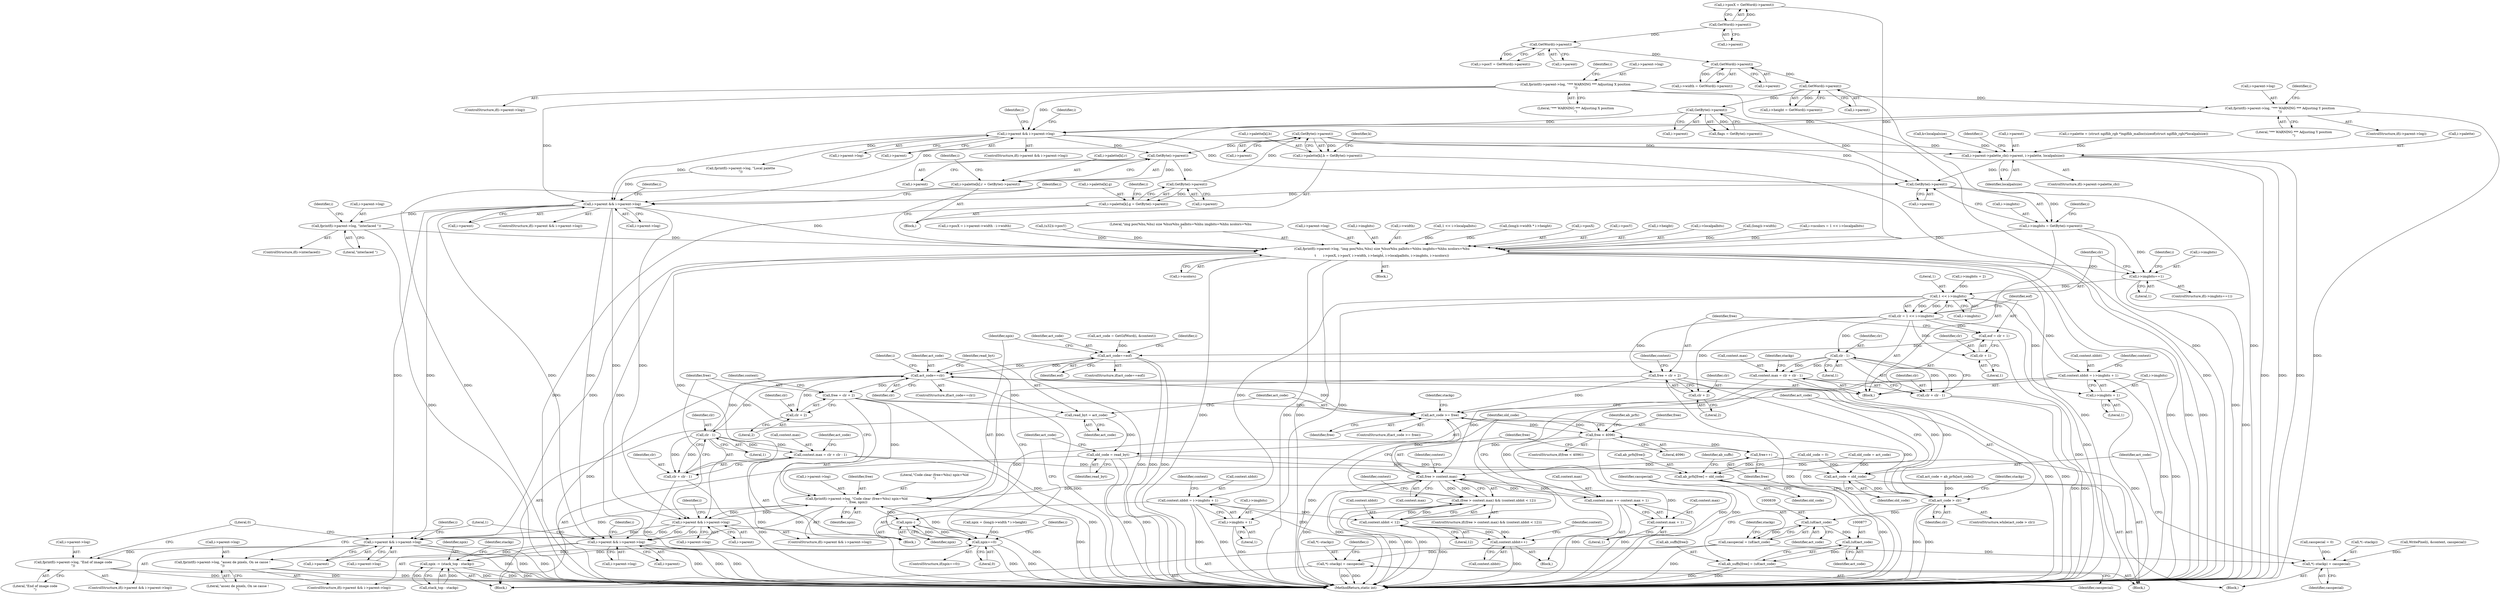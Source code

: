 digraph "0_ngiflib_cf429e0a2fe26b5f01ce0c8e9b79432e94509b6e@pointer" {
"1000503" [label="(Call,GetByte(i->parent))"];
"1000491" [label="(Call,GetByte(i->parent))"];
"1000479" [label="(Call,GetByte(i->parent))"];
"1000434" [label="(Call,i->parent && i->parent->log)"];
"1000378" [label="(Call,GetByte(i->parent))"];
"1000188" [label="(Call,GetWord(i->parent))"];
"1000180" [label="(Call,GetWord(i->parent))"];
"1000172" [label="(Call,GetWord(i->parent))"];
"1000164" [label="(Call,GetWord(i->parent))"];
"1000250" [label="(Call,fprintf(i->parent->log, \"*** WARNING *** Adjusting X position\n\"))"];
"1000291" [label="(Call,fprintf(i->parent->log, \"*** WARNING *** Adjusting Y position\n\"))"];
"1000503" [label="(Call,GetByte(i->parent))"];
"1000471" [label="(Call,i->palette[k].r = GetByte(i->parent))"];
"1000483" [label="(Call,i->palette[k].g = GetByte(i->parent))"];
"1000495" [label="(Call,i->palette[k].b = GetByte(i->parent))"];
"1000513" [label="(Call,i->parent->palette_cb(i->parent, i->palette, localpalsize))"];
"1000554" [label="(Call,GetByte(i->parent))"];
"1000550" [label="(Call,i->imgbits = GetByte(i->parent))"];
"1000580" [label="(Call,fprintf(i->parent->log, \"img pos(%hu,%hu) size %hux%hu palbits=%hhu imgbits=%hhu ncolors=%hu\n\",\n\t       i->posX, i->posY, i->width, i->height, i->localpalbits, i->imgbits, i->ncolors))"];
"1000609" [label="(Call,i->imgbits==1)"];
"1000622" [label="(Call,1 << i->imgbits)"];
"1000620" [label="(Call,clr = 1 << i->imgbits)"];
"1000627" [label="(Call,eof = clr + 1)"];
"1000686" [label="(Call,act_code==eof)"];
"1000734" [label="(Call,act_code==clr)"];
"1000757" [label="(Call,free = clr + 2)"];
"1000748" [label="(Call,fprintf(i->parent->log, \"Code clear (free=%hu) npix=%ld\n\", free, npix))"];
"1000691" [label="(Call,i->parent && i->parent->log)"];
"1000700" [label="(Call,fprintf(i->parent->log, \"End of image code\n\"))"];
"1000715" [label="(Call,i->parent && i->parent->log)"];
"1000724" [label="(Call,fprintf(i->parent->log, \"assez de pixels, On se casse !\n\"))"];
"1000739" [label="(Call,i->parent && i->parent->log)"];
"1000799" [label="(Call,npix--)"];
"1000710" [label="(Call,npix==0)"];
"1000854" [label="(Call,npix -= (stack_top - stackp))"];
"1000807" [label="(Call,act_code >= free)"];
"1000820" [label="(Call,act_code > clr)"];
"1000838" [label="(Call,(u8)act_code)"];
"1000836" [label="(Call,casspecial = (u8)act_code)"];
"1000811" [label="(Call,*(--stackp) = casspecial)"];
"1000841" [label="(Call,*(--stackp) = casspecial)"];
"1000876" [label="(Call,(u8)act_code)"];
"1000872" [label="(Call,ab_suffx[free] = (u8)act_code)"];
"1000863" [label="(Call,free < 4096)"];
"1000879" [label="(Call,free++)"];
"1000883" [label="(Call,free > context.max)"];
"1000882" [label="(Call,(free > context.max) && (context.nbbit < 12))"];
"1000898" [label="(Call,context.max += context.max + 1)"];
"1000902" [label="(Call,context.max + 1)"];
"1000759" [label="(Call,clr + 2)"];
"1000777" [label="(Call,clr - 1)"];
"1000771" [label="(Call,context.max = clr + clr - 1)"];
"1000775" [label="(Call,clr + clr - 1)"];
"1000803" [label="(Call,read_byt = act_code)"];
"1000907" [label="(Call,old_code = read_byt)"];
"1000816" [label="(Call,act_code = old_code)"];
"1000867" [label="(Call,ab_prfx[free] = old_code)"];
"1000629" [label="(Call,clr + 1)"];
"1000632" [label="(Call,free = clr + 2)"];
"1000634" [label="(Call,clr + 2)"];
"1000652" [label="(Call,clr - 1)"];
"1000646" [label="(Call,context.max = clr + clr - 1)"];
"1000650" [label="(Call,clr + clr - 1)"];
"1000637" [label="(Call,context.nbbit = i->imgbits + 1)"];
"1000888" [label="(Call,context.nbbit < 12)"];
"1000894" [label="(Call,context.nbbit++)"];
"1000641" [label="(Call,i->imgbits + 1)"];
"1000762" [label="(Call,context.nbbit = i->imgbits + 1)"];
"1000766" [label="(Call,i->imgbits + 1)"];
"1000559" [label="(Call,i->parent && i->parent->log)"];
"1000573" [label="(Call,fprintf(i->parent->log, \"interlaced \"))"];
"1000641" [label="(Call,i->imgbits + 1)"];
"1000465" [label="(Call,k<localpalsize)"];
"1000484" [label="(Call,i->palette[k].g)"];
"1000244" [label="(ControlStructure,if(i->parent->log))"];
"1000624" [label="(Call,i->imgbits)"];
"1000883" [label="(Call,free > context.max)"];
"1000811" [label="(Call,*(--stackp) = casspecial)"];
"1000180" [label="(Call,GetWord(i->parent))"];
"1000706" [label="(Literal,\"End of image code\n\")"];
"1000810" [label="(Block,)"];
"1000778" [label="(Identifier,clr)"];
"1000142" [label="(Call,old_code = 0)"];
"1000710" [label="(Call,npix==0)"];
"1000900" [label="(Identifier,context)"];
"1000767" [label="(Call,i->imgbits)"];
"1000452" [label="(Identifier,i)"];
"1000637" [label="(Call,context.nbbit = i->imgbits + 1)"];
"1000687" [label="(Identifier,act_code)"];
"1000889" [label="(Call,context.nbbit)"];
"1000613" [label="(Literal,1)"];
"1000791" [label="(Call,old_code = act_code)"];
"1000692" [label="(Call,i->parent)"];
"1000708" [label="(Literal,0)"];
"1000251" [label="(Call,i->parent->log)"];
"1000902" [label="(Call,context.max + 1)"];
"1000909" [label="(Identifier,read_byt)"];
"1000472" [label="(Call,i->palette[k].r)"];
"1000300" [label="(Identifier,i)"];
"1000845" [label="(Identifier,casspecial)"];
"1000818" [label="(Identifier,old_code)"];
"1000865" [label="(Literal,4096)"];
"1000756" [label="(Identifier,npix)"];
"1000800" [label="(Identifier,npix)"];
"1000812" [label="(Call,*(--stackp))"];
"1000879" [label="(Call,free++)"];
"1000903" [label="(Call,context.max)"];
"1000754" [label="(Literal,\"Code clear (free=%hu) npix=%ld\n\")"];
"1000759" [label="(Call,clr + 2)"];
"1000541" [label="(Call,i->ncolors = 1 << i->localpalbits)"];
"1000257" [label="(Call,i->posX = i->parent->width - i->width)"];
"1000571" [label="(Identifier,i)"];
"1000471" [label="(Call,i->palette[k].r = GetByte(i->parent))"];
"1000906" [label="(Literal,1)"];
"1000880" [label="(Identifier,free)"];
"1000513" [label="(Call,i->parent->palette_cb(i->parent, i->palette, localpalsize))"];
"1000378" [label="(Call,GetByte(i->parent))"];
"1000638" [label="(Call,context.nbbit)"];
"1000297" [label="(Literal,\"*** WARNING *** Adjusting Y position\n\")"];
"1000646" [label="(Call,context.max = clr + clr - 1)"];
"1000340" [label="(Call,(u32)i->posY)"];
"1000831" [label="(Call,act_code = ab_prfx[act_code])"];
"1000189" [label="(Call,i->parent)"];
"1000794" [label="(Call,WritePixel(i, &context, casspecial))"];
"1000620" [label="(Call,clr = 1 << i->imgbits)"];
"1000751" [label="(Identifier,i)"];
"1000605" [label="(Call,i->ncolors)"];
"1000809" [label="(Identifier,free)"];
"1000560" [label="(Call,i->parent)"];
"1000586" [label="(Literal,\"img pos(%hu,%hu) size %hux%hu palbits=%hhu imgbits=%hhu ncolors=%hu\n\")"];
"1000610" [label="(Call,i->imgbits)"];
"1000748" [label="(Call,fprintf(i->parent->log, \"Code clear (free=%hu) npix=%ld\n\", free, npix))"];
"1000690" [label="(ControlStructure,if(i->parent && i->parent->log))"];
"1000719" [label="(Call,i->parent->log)"];
"1000821" [label="(Identifier,act_code)"];
"1000551" [label="(Call,i->imgbits)"];
"1000867" [label="(Call,ab_prfx[free] = old_code)"];
"1000543" [label="(Identifier,i)"];
"1000615" [label="(Call,i->imgbits = 2)"];
"1000700" [label="(Call,fprintf(i->parent->log, \"End of image code\n\"))"];
"1000181" [label="(Call,i->parent)"];
"1000808" [label="(Identifier,act_code)"];
"1000804" [label="(Identifier,read_byt)"];
"1000872" [label="(Call,ab_suffx[free] = (u8)act_code)"];
"1000579" [label="(Literal,\"interlaced \")"];
"1000762" [label="(Call,context.nbbit = i->imgbits + 1)"];
"1000581" [label="(Call,i->parent->log)"];
"1000514" [label="(Call,i->parent)"];
"1000868" [label="(Call,ab_prfx[free])"];
"1000893" [label="(Block,)"];
"1000760" [label="(Identifier,clr)"];
"1000602" [label="(Call,i->imgbits)"];
"1000259" [label="(Identifier,i)"];
"1000805" [label="(Identifier,act_code)"];
"1000555" [label="(Call,i->parent)"];
"1000770" [label="(Literal,1)"];
"1000863" [label="(Call,free < 4096)"];
"1000844" [label="(Identifier,stackp)"];
"1000779" [label="(Literal,1)"];
"1000688" [label="(Identifier,eof)"];
"1000820" [label="(Call,act_code > clr)"];
"1000712" [label="(Literal,0)"];
"1000129" [label="(Block,)"];
"1000176" [label="(Call,i->width = GetWord(i->parent))"];
"1000772" [label="(Call,context.max)"];
"1000491" [label="(Call,GetByte(i->parent))"];
"1000520" [label="(Identifier,localpalsize)"];
"1000627" [label="(Call,eof = clr + 1)"];
"1000650" [label="(Call,clr + clr - 1)"];
"1000558" [label="(ControlStructure,if(i->parent && i->parent->log))"];
"1000838" [label="(Call,(u8)act_code)"];
"1000469" [label="(Identifier,k)"];
"1000685" [label="(ControlStructure,if(act_code==eof))"];
"1000652" [label="(Call,clr - 1)"];
"1000899" [label="(Call,context.max)"];
"1000764" [label="(Identifier,context)"];
"1000608" [label="(ControlStructure,if(i->imgbits==1))"];
"1000711" [label="(Identifier,npix)"];
"1000376" [label="(Call,flags = GetByte(i->parent))"];
"1000717" [label="(Identifier,i)"];
"1000470" [label="(Block,)"];
"1000450" [label="(Call,i->palette = (struct ngiflib_rgb *)ngiflib_malloc(sizeof(struct ngiflib_rgb)*localpalsize))"];
"1000639" [label="(Identifier,context)"];
"1000827" [label="(Identifier,stackp)"];
"1000633" [label="(Identifier,free)"];
"1000730" [label="(Literal,\"assez de pixels, On se casse !\n\")"];
"1000739" [label="(Call,i->parent && i->parent->log)"];
"1000724" [label="(Call,fprintf(i->parent->log, \"assez de pixels, On se casse !\n\"))"];
"1000725" [label="(Call,i->parent->log)"];
"1000285" [label="(ControlStructure,if(i->parent->log))"];
"1000593" [label="(Call,i->width)"];
"1000757" [label="(Call,free = clr + 2)"];
"1000256" [label="(Literal,\"*** WARNING *** Adjusting X position\n\")"];
"1000188" [label="(Call,GetWord(i->parent))"];
"1000695" [label="(Call,i->parent->log)"];
"1000727" [label="(Identifier,i)"];
"1000250" [label="(Call,fprintf(i->parent->log, \"*** WARNING *** Adjusting X position\n\"))"];
"1000507" [label="(ControlStructure,if(i->parent->palette_cb))"];
"1000499" [label="(Identifier,i)"];
"1000735" [label="(Identifier,act_code)"];
"1000740" [label="(Call,i->parent)"];
"1000802" [label="(Block,)"];
"1000771" [label="(Call,context.max = clr + clr - 1)"];
"1000631" [label="(Literal,1)"];
"1000550" [label="(Call,i->imgbits = GetByte(i->parent))"];
"1000503" [label="(Call,GetByte(i->parent))"];
"1000775" [label="(Call,clr + clr - 1)"];
"1000885" [label="(Call,context.max)"];
"1000635" [label="(Identifier,clr)"];
"1000569" [label="(ControlStructure,if(i->interlaced))"];
"1000896" [label="(Identifier,context)"];
"1000483" [label="(Call,i->palette[k].g = GetByte(i->parent))"];
"1000365" [label="(Call,npix = (long)i->width * i->height)"];
"1000438" [label="(Call,i->parent->log)"];
"1000654" [label="(Literal,1)"];
"1000882" [label="(Call,(free > context.max) && (context.nbbit < 12))"];
"1000656" [label="(Identifier,stackp)"];
"1000781" [label="(Identifier,act_code)"];
"1000856" [label="(Call,stack_top - stackp)"];
"1000563" [label="(Call,i->parent->log)"];
"1000554" [label="(Call,GetByte(i->parent))"];
"1000583" [label="(Identifier,i)"];
"1000443" [label="(Call,fprintf(i->parent->log, \"Local palette\n\"))"];
"1000703" [label="(Identifier,i)"];
"1000504" [label="(Call,i->parent)"];
"1000545" [label="(Call,1 << i->localpalbits)"];
"1000634" [label="(Call,clr + 2)"];
"1000737" [label="(Block,)"];
"1000173" [label="(Call,i->parent)"];
"1000621" [label="(Identifier,clr)"];
"1000860" [label="(Identifier,stackp)"];
"1000559" [label="(Call,i->parent && i->parent->log)"];
"1000873" [label="(Call,ab_suffx[free])"];
"1000888" [label="(Call,context.nbbit < 12)"];
"1000630" [label="(Identifier,clr)"];
"1000151" [label="(Call,casspecial = 0)"];
"1000691" [label="(Call,i->parent && i->parent->log)"];
"1000164" [label="(Call,GetWord(i->parent))"];
"1000741" [label="(Identifier,i)"];
"1000837" [label="(Identifier,casspecial)"];
"1000898" [label="(Call,context.max += context.max + 1)"];
"1000496" [label="(Call,i->palette[k].b)"];
"1000645" [label="(Literal,1)"];
"1000165" [label="(Call,i->parent)"];
"1000715" [label="(Call,i->parent && i->parent->log)"];
"1000495" [label="(Call,i->palette[k].b = GetByte(i->parent))"];
"1000819" [label="(ControlStructure,while(act_code > clr))"];
"1000580" [label="(Call,fprintf(i->parent->log, \"img pos(%hu,%hu) size %hux%hu palbits=%hhu imgbits=%hhu ncolors=%hu\n\",\n\t       i->posX, i->posY, i->width, i->height, i->localpalbits, i->imgbits, i->ncolors))"];
"1000648" [label="(Identifier,context)"];
"1000907" [label="(Call,old_code = read_byt)"];
"1000492" [label="(Call,i->parent)"];
"1000367" [label="(Call,(long)i->width * i->height)"];
"1000479" [label="(Call,GetByte(i->parent))"];
"1000758" [label="(Identifier,free)"];
"1000642" [label="(Call,i->imgbits)"];
"1000433" [label="(ControlStructure,if(i->parent && i->parent->log))"];
"1000878" [label="(Identifier,act_code)"];
"1000766" [label="(Call,i->imgbits + 1)"];
"1000617" [label="(Identifier,i)"];
"1000653" [label="(Identifier,clr)"];
"1000892" [label="(Literal,12)"];
"1000487" [label="(Identifier,i)"];
"1000587" [label="(Call,i->posX)"];
"1000611" [label="(Identifier,i)"];
"1000623" [label="(Literal,1)"];
"1000679" [label="(Call,act_code = GetGifWord(i, &context))"];
"1000701" [label="(Call,i->parent->log)"];
"1000876" [label="(Call,(u8)act_code)"];
"1000693" [label="(Identifier,i)"];
"1000815" [label="(Identifier,casspecial)"];
"1000866" [label="(Block,)"];
"1000291" [label="(Call,fprintf(i->parent->log, \"*** WARNING *** Adjusting Y position\n\"))"];
"1000816" [label="(Call,act_code = old_code)"];
"1000590" [label="(Call,i->posY)"];
"1000776" [label="(Identifier,clr)"];
"1000446" [label="(Identifier,i)"];
"1000841" [label="(Call,*(--stackp) = casspecial)"];
"1000480" [label="(Call,i->parent)"];
"1000680" [label="(Identifier,act_code)"];
"1000894" [label="(Call,context.nbbit++)"];
"1000609" [label="(Call,i->imgbits==1)"];
"1000912" [label="(MethodReturn,static int)"];
"1000738" [label="(ControlStructure,if(i->parent && i->parent->log))"];
"1000869" [label="(Identifier,ab_prfx)"];
"1000855" [label="(Identifier,npix)"];
"1000871" [label="(Identifier,old_code)"];
"1000895" [label="(Call,context.nbbit)"];
"1000168" [label="(Call,i->posY = GetWord(i->parent))"];
"1000736" [label="(Identifier,clr)"];
"1000777" [label="(Call,clr - 1)"];
"1000622" [label="(Call,1 << i->imgbits)"];
"1000847" [label="(Identifier,i)"];
"1000840" [label="(Identifier,act_code)"];
"1000817" [label="(Identifier,act_code)"];
"1000172" [label="(Call,GetWord(i->parent))"];
"1000881" [label="(ControlStructure,if((free > context.max) && (context.nbbit < 12)))"];
"1000749" [label="(Call,i->parent->log)"];
"1000874" [label="(Identifier,ab_suffx)"];
"1000636" [label="(Literal,2)"];
"1000596" [label="(Call,i->height)"];
"1000807" [label="(Call,act_code >= free)"];
"1000160" [label="(Call,i->posX = GetWord(i->parent))"];
"1000628" [label="(Identifier,eof)"];
"1000517" [label="(Call,i->palette)"];
"1000803" [label="(Call,read_byt = act_code)"];
"1000733" [label="(ControlStructure,if(act_code==clr))"];
"1000647" [label="(Call,context.max)"];
"1000632" [label="(Call,free = clr + 2)"];
"1000755" [label="(Identifier,free)"];
"1000864" [label="(Identifier,free)"];
"1000651" [label="(Identifier,clr)"];
"1000573" [label="(Call,fprintf(i->parent->log, \"interlaced \"))"];
"1000629" [label="(Call,clr + 1)"];
"1000184" [label="(Call,i->height = GetWord(i->parent))"];
"1000734" [label="(Call,act_code==clr)"];
"1000806" [label="(ControlStructure,if(act_code >= free))"];
"1000574" [label="(Call,i->parent->log)"];
"1000716" [label="(Call,i->parent)"];
"1000292" [label="(Call,i->parent->log)"];
"1000814" [label="(Identifier,stackp)"];
"1000763" [label="(Call,context.nbbit)"];
"1000743" [label="(Call,i->parent->log)"];
"1000862" [label="(ControlStructure,if(free < 4096))"];
"1000561" [label="(Identifier,i)"];
"1000732" [label="(Literal,1)"];
"1000908" [label="(Identifier,old_code)"];
"1000842" [label="(Call,*(--stackp))"];
"1000773" [label="(Identifier,context)"];
"1000799" [label="(Call,npix--)"];
"1000890" [label="(Identifier,context)"];
"1000599" [label="(Call,i->localpalbits)"];
"1000686" [label="(Call,act_code==eof)"];
"1000434" [label="(Call,i->parent && i->parent->log)"];
"1000761" [label="(Literal,2)"];
"1000714" [label="(ControlStructure,if(i->parent && i->parent->log))"];
"1000435" [label="(Call,i->parent)"];
"1000709" [label="(ControlStructure,if(npix==0))"];
"1000822" [label="(Identifier,clr)"];
"1000568" [label="(Block,)"];
"1000836" [label="(Call,casspecial = (u8)act_code)"];
"1000379" [label="(Call,i->parent)"];
"1000368" [label="(Call,(long)i->width)"];
"1000884" [label="(Identifier,free)"];
"1000854" [label="(Call,npix -= (stack_top - stackp))"];
"1000503" -> "1000495"  [label="AST: "];
"1000503" -> "1000504"  [label="CFG: "];
"1000504" -> "1000503"  [label="AST: "];
"1000495" -> "1000503"  [label="CFG: "];
"1000503" -> "1000479"  [label="DDG: "];
"1000503" -> "1000495"  [label="DDG: "];
"1000491" -> "1000503"  [label="DDG: "];
"1000503" -> "1000513"  [label="DDG: "];
"1000503" -> "1000554"  [label="DDG: "];
"1000491" -> "1000483"  [label="AST: "];
"1000491" -> "1000492"  [label="CFG: "];
"1000492" -> "1000491"  [label="AST: "];
"1000483" -> "1000491"  [label="CFG: "];
"1000491" -> "1000483"  [label="DDG: "];
"1000479" -> "1000491"  [label="DDG: "];
"1000479" -> "1000471"  [label="AST: "];
"1000479" -> "1000480"  [label="CFG: "];
"1000480" -> "1000479"  [label="AST: "];
"1000471" -> "1000479"  [label="CFG: "];
"1000479" -> "1000471"  [label="DDG: "];
"1000434" -> "1000479"  [label="DDG: "];
"1000434" -> "1000433"  [label="AST: "];
"1000434" -> "1000435"  [label="CFG: "];
"1000434" -> "1000438"  [label="CFG: "];
"1000435" -> "1000434"  [label="AST: "];
"1000438" -> "1000434"  [label="AST: "];
"1000446" -> "1000434"  [label="CFG: "];
"1000452" -> "1000434"  [label="CFG: "];
"1000378" -> "1000434"  [label="DDG: "];
"1000250" -> "1000434"  [label="DDG: "];
"1000291" -> "1000434"  [label="DDG: "];
"1000434" -> "1000443"  [label="DDG: "];
"1000434" -> "1000513"  [label="DDG: "];
"1000434" -> "1000554"  [label="DDG: "];
"1000434" -> "1000559"  [label="DDG: "];
"1000378" -> "1000376"  [label="AST: "];
"1000378" -> "1000379"  [label="CFG: "];
"1000379" -> "1000378"  [label="AST: "];
"1000376" -> "1000378"  [label="CFG: "];
"1000378" -> "1000376"  [label="DDG: "];
"1000188" -> "1000378"  [label="DDG: "];
"1000378" -> "1000554"  [label="DDG: "];
"1000188" -> "1000184"  [label="AST: "];
"1000188" -> "1000189"  [label="CFG: "];
"1000189" -> "1000188"  [label="AST: "];
"1000184" -> "1000188"  [label="CFG: "];
"1000188" -> "1000912"  [label="DDG: "];
"1000188" -> "1000184"  [label="DDG: "];
"1000180" -> "1000188"  [label="DDG: "];
"1000180" -> "1000176"  [label="AST: "];
"1000180" -> "1000181"  [label="CFG: "];
"1000181" -> "1000180"  [label="AST: "];
"1000176" -> "1000180"  [label="CFG: "];
"1000180" -> "1000176"  [label="DDG: "];
"1000172" -> "1000180"  [label="DDG: "];
"1000172" -> "1000168"  [label="AST: "];
"1000172" -> "1000173"  [label="CFG: "];
"1000173" -> "1000172"  [label="AST: "];
"1000168" -> "1000172"  [label="CFG: "];
"1000172" -> "1000168"  [label="DDG: "];
"1000164" -> "1000172"  [label="DDG: "];
"1000164" -> "1000160"  [label="AST: "];
"1000164" -> "1000165"  [label="CFG: "];
"1000165" -> "1000164"  [label="AST: "];
"1000160" -> "1000164"  [label="CFG: "];
"1000164" -> "1000160"  [label="DDG: "];
"1000250" -> "1000244"  [label="AST: "];
"1000250" -> "1000256"  [label="CFG: "];
"1000251" -> "1000250"  [label="AST: "];
"1000256" -> "1000250"  [label="AST: "];
"1000259" -> "1000250"  [label="CFG: "];
"1000250" -> "1000912"  [label="DDG: "];
"1000250" -> "1000291"  [label="DDG: "];
"1000250" -> "1000559"  [label="DDG: "];
"1000291" -> "1000285"  [label="AST: "];
"1000291" -> "1000297"  [label="CFG: "];
"1000292" -> "1000291"  [label="AST: "];
"1000297" -> "1000291"  [label="AST: "];
"1000300" -> "1000291"  [label="CFG: "];
"1000291" -> "1000912"  [label="DDG: "];
"1000291" -> "1000559"  [label="DDG: "];
"1000471" -> "1000470"  [label="AST: "];
"1000472" -> "1000471"  [label="AST: "];
"1000487" -> "1000471"  [label="CFG: "];
"1000471" -> "1000912"  [label="DDG: "];
"1000483" -> "1000470"  [label="AST: "];
"1000484" -> "1000483"  [label="AST: "];
"1000499" -> "1000483"  [label="CFG: "];
"1000483" -> "1000912"  [label="DDG: "];
"1000495" -> "1000470"  [label="AST: "];
"1000496" -> "1000495"  [label="AST: "];
"1000469" -> "1000495"  [label="CFG: "];
"1000495" -> "1000912"  [label="DDG: "];
"1000513" -> "1000507"  [label="AST: "];
"1000513" -> "1000520"  [label="CFG: "];
"1000514" -> "1000513"  [label="AST: "];
"1000517" -> "1000513"  [label="AST: "];
"1000520" -> "1000513"  [label="AST: "];
"1000543" -> "1000513"  [label="CFG: "];
"1000513" -> "1000912"  [label="DDG: "];
"1000513" -> "1000912"  [label="DDG: "];
"1000513" -> "1000912"  [label="DDG: "];
"1000450" -> "1000513"  [label="DDG: "];
"1000465" -> "1000513"  [label="DDG: "];
"1000513" -> "1000554"  [label="DDG: "];
"1000554" -> "1000550"  [label="AST: "];
"1000554" -> "1000555"  [label="CFG: "];
"1000555" -> "1000554"  [label="AST: "];
"1000550" -> "1000554"  [label="CFG: "];
"1000554" -> "1000550"  [label="DDG: "];
"1000554" -> "1000559"  [label="DDG: "];
"1000550" -> "1000129"  [label="AST: "];
"1000551" -> "1000550"  [label="AST: "];
"1000561" -> "1000550"  [label="CFG: "];
"1000550" -> "1000912"  [label="DDG: "];
"1000550" -> "1000580"  [label="DDG: "];
"1000550" -> "1000609"  [label="DDG: "];
"1000580" -> "1000568"  [label="AST: "];
"1000580" -> "1000605"  [label="CFG: "];
"1000581" -> "1000580"  [label="AST: "];
"1000586" -> "1000580"  [label="AST: "];
"1000587" -> "1000580"  [label="AST: "];
"1000590" -> "1000580"  [label="AST: "];
"1000593" -> "1000580"  [label="AST: "];
"1000596" -> "1000580"  [label="AST: "];
"1000599" -> "1000580"  [label="AST: "];
"1000602" -> "1000580"  [label="AST: "];
"1000605" -> "1000580"  [label="AST: "];
"1000611" -> "1000580"  [label="CFG: "];
"1000580" -> "1000912"  [label="DDG: "];
"1000580" -> "1000912"  [label="DDG: "];
"1000580" -> "1000912"  [label="DDG: "];
"1000580" -> "1000912"  [label="DDG: "];
"1000580" -> "1000912"  [label="DDG: "];
"1000580" -> "1000912"  [label="DDG: "];
"1000580" -> "1000912"  [label="DDG: "];
"1000559" -> "1000580"  [label="DDG: "];
"1000573" -> "1000580"  [label="DDG: "];
"1000257" -> "1000580"  [label="DDG: "];
"1000160" -> "1000580"  [label="DDG: "];
"1000340" -> "1000580"  [label="DDG: "];
"1000368" -> "1000580"  [label="DDG: "];
"1000367" -> "1000580"  [label="DDG: "];
"1000545" -> "1000580"  [label="DDG: "];
"1000541" -> "1000580"  [label="DDG: "];
"1000580" -> "1000609"  [label="DDG: "];
"1000580" -> "1000691"  [label="DDG: "];
"1000580" -> "1000715"  [label="DDG: "];
"1000580" -> "1000739"  [label="DDG: "];
"1000609" -> "1000608"  [label="AST: "];
"1000609" -> "1000613"  [label="CFG: "];
"1000610" -> "1000609"  [label="AST: "];
"1000613" -> "1000609"  [label="AST: "];
"1000617" -> "1000609"  [label="CFG: "];
"1000621" -> "1000609"  [label="CFG: "];
"1000609" -> "1000912"  [label="DDG: "];
"1000609" -> "1000622"  [label="DDG: "];
"1000622" -> "1000620"  [label="AST: "];
"1000622" -> "1000624"  [label="CFG: "];
"1000623" -> "1000622"  [label="AST: "];
"1000624" -> "1000622"  [label="AST: "];
"1000620" -> "1000622"  [label="CFG: "];
"1000622" -> "1000620"  [label="DDG: "];
"1000622" -> "1000620"  [label="DDG: "];
"1000615" -> "1000622"  [label="DDG: "];
"1000622" -> "1000637"  [label="DDG: "];
"1000622" -> "1000641"  [label="DDG: "];
"1000622" -> "1000762"  [label="DDG: "];
"1000622" -> "1000766"  [label="DDG: "];
"1000620" -> "1000129"  [label="AST: "];
"1000621" -> "1000620"  [label="AST: "];
"1000628" -> "1000620"  [label="CFG: "];
"1000620" -> "1000912"  [label="DDG: "];
"1000620" -> "1000627"  [label="DDG: "];
"1000620" -> "1000629"  [label="DDG: "];
"1000620" -> "1000632"  [label="DDG: "];
"1000620" -> "1000634"  [label="DDG: "];
"1000620" -> "1000652"  [label="DDG: "];
"1000627" -> "1000129"  [label="AST: "];
"1000627" -> "1000629"  [label="CFG: "];
"1000628" -> "1000627"  [label="AST: "];
"1000629" -> "1000627"  [label="AST: "];
"1000633" -> "1000627"  [label="CFG: "];
"1000627" -> "1000912"  [label="DDG: "];
"1000627" -> "1000686"  [label="DDG: "];
"1000686" -> "1000685"  [label="AST: "];
"1000686" -> "1000688"  [label="CFG: "];
"1000687" -> "1000686"  [label="AST: "];
"1000688" -> "1000686"  [label="AST: "];
"1000693" -> "1000686"  [label="CFG: "];
"1000711" -> "1000686"  [label="CFG: "];
"1000686" -> "1000912"  [label="DDG: "];
"1000686" -> "1000912"  [label="DDG: "];
"1000686" -> "1000912"  [label="DDG: "];
"1000679" -> "1000686"  [label="DDG: "];
"1000686" -> "1000734"  [label="DDG: "];
"1000734" -> "1000733"  [label="AST: "];
"1000734" -> "1000736"  [label="CFG: "];
"1000735" -> "1000734"  [label="AST: "];
"1000736" -> "1000734"  [label="AST: "];
"1000741" -> "1000734"  [label="CFG: "];
"1000804" -> "1000734"  [label="CFG: "];
"1000734" -> "1000912"  [label="DDG: "];
"1000820" -> "1000734"  [label="DDG: "];
"1000652" -> "1000734"  [label="DDG: "];
"1000777" -> "1000734"  [label="DDG: "];
"1000734" -> "1000757"  [label="DDG: "];
"1000734" -> "1000759"  [label="DDG: "];
"1000734" -> "1000777"  [label="DDG: "];
"1000734" -> "1000803"  [label="DDG: "];
"1000734" -> "1000807"  [label="DDG: "];
"1000734" -> "1000820"  [label="DDG: "];
"1000757" -> "1000737"  [label="AST: "];
"1000757" -> "1000759"  [label="CFG: "];
"1000758" -> "1000757"  [label="AST: "];
"1000759" -> "1000757"  [label="AST: "];
"1000764" -> "1000757"  [label="CFG: "];
"1000757" -> "1000912"  [label="DDG: "];
"1000757" -> "1000912"  [label="DDG: "];
"1000757" -> "1000748"  [label="DDG: "];
"1000757" -> "1000807"  [label="DDG: "];
"1000748" -> "1000738"  [label="AST: "];
"1000748" -> "1000756"  [label="CFG: "];
"1000749" -> "1000748"  [label="AST: "];
"1000754" -> "1000748"  [label="AST: "];
"1000755" -> "1000748"  [label="AST: "];
"1000756" -> "1000748"  [label="AST: "];
"1000758" -> "1000748"  [label="CFG: "];
"1000748" -> "1000912"  [label="DDG: "];
"1000748" -> "1000691"  [label="DDG: "];
"1000748" -> "1000715"  [label="DDG: "];
"1000748" -> "1000739"  [label="DDG: "];
"1000739" -> "1000748"  [label="DDG: "];
"1000883" -> "1000748"  [label="DDG: "];
"1000632" -> "1000748"  [label="DDG: "];
"1000863" -> "1000748"  [label="DDG: "];
"1000710" -> "1000748"  [label="DDG: "];
"1000748" -> "1000799"  [label="DDG: "];
"1000691" -> "1000690"  [label="AST: "];
"1000691" -> "1000692"  [label="CFG: "];
"1000691" -> "1000695"  [label="CFG: "];
"1000692" -> "1000691"  [label="AST: "];
"1000695" -> "1000691"  [label="AST: "];
"1000703" -> "1000691"  [label="CFG: "];
"1000708" -> "1000691"  [label="CFG: "];
"1000691" -> "1000912"  [label="DDG: "];
"1000691" -> "1000912"  [label="DDG: "];
"1000691" -> "1000912"  [label="DDG: "];
"1000559" -> "1000691"  [label="DDG: "];
"1000559" -> "1000691"  [label="DDG: "];
"1000739" -> "1000691"  [label="DDG: "];
"1000739" -> "1000691"  [label="DDG: "];
"1000691" -> "1000700"  [label="DDG: "];
"1000700" -> "1000690"  [label="AST: "];
"1000700" -> "1000706"  [label="CFG: "];
"1000701" -> "1000700"  [label="AST: "];
"1000706" -> "1000700"  [label="AST: "];
"1000708" -> "1000700"  [label="CFG: "];
"1000700" -> "1000912"  [label="DDG: "];
"1000700" -> "1000912"  [label="DDG: "];
"1000715" -> "1000714"  [label="AST: "];
"1000715" -> "1000716"  [label="CFG: "];
"1000715" -> "1000719"  [label="CFG: "];
"1000716" -> "1000715"  [label="AST: "];
"1000719" -> "1000715"  [label="AST: "];
"1000727" -> "1000715"  [label="CFG: "];
"1000732" -> "1000715"  [label="CFG: "];
"1000715" -> "1000912"  [label="DDG: "];
"1000715" -> "1000912"  [label="DDG: "];
"1000715" -> "1000912"  [label="DDG: "];
"1000559" -> "1000715"  [label="DDG: "];
"1000559" -> "1000715"  [label="DDG: "];
"1000739" -> "1000715"  [label="DDG: "];
"1000739" -> "1000715"  [label="DDG: "];
"1000715" -> "1000724"  [label="DDG: "];
"1000724" -> "1000714"  [label="AST: "];
"1000724" -> "1000730"  [label="CFG: "];
"1000725" -> "1000724"  [label="AST: "];
"1000730" -> "1000724"  [label="AST: "];
"1000732" -> "1000724"  [label="CFG: "];
"1000724" -> "1000912"  [label="DDG: "];
"1000724" -> "1000912"  [label="DDG: "];
"1000739" -> "1000738"  [label="AST: "];
"1000739" -> "1000740"  [label="CFG: "];
"1000739" -> "1000743"  [label="CFG: "];
"1000740" -> "1000739"  [label="AST: "];
"1000743" -> "1000739"  [label="AST: "];
"1000751" -> "1000739"  [label="CFG: "];
"1000758" -> "1000739"  [label="CFG: "];
"1000559" -> "1000739"  [label="DDG: "];
"1000559" -> "1000739"  [label="DDG: "];
"1000799" -> "1000737"  [label="AST: "];
"1000799" -> "1000800"  [label="CFG: "];
"1000800" -> "1000799"  [label="AST: "];
"1000680" -> "1000799"  [label="CFG: "];
"1000799" -> "1000912"  [label="DDG: "];
"1000799" -> "1000710"  [label="DDG: "];
"1000710" -> "1000799"  [label="DDG: "];
"1000710" -> "1000709"  [label="AST: "];
"1000710" -> "1000712"  [label="CFG: "];
"1000711" -> "1000710"  [label="AST: "];
"1000712" -> "1000710"  [label="AST: "];
"1000717" -> "1000710"  [label="CFG: "];
"1000735" -> "1000710"  [label="CFG: "];
"1000710" -> "1000912"  [label="DDG: "];
"1000710" -> "1000912"  [label="DDG: "];
"1000854" -> "1000710"  [label="DDG: "];
"1000365" -> "1000710"  [label="DDG: "];
"1000710" -> "1000854"  [label="DDG: "];
"1000854" -> "1000802"  [label="AST: "];
"1000854" -> "1000856"  [label="CFG: "];
"1000855" -> "1000854"  [label="AST: "];
"1000856" -> "1000854"  [label="AST: "];
"1000860" -> "1000854"  [label="CFG: "];
"1000854" -> "1000912"  [label="DDG: "];
"1000854" -> "1000912"  [label="DDG: "];
"1000856" -> "1000854"  [label="DDG: "];
"1000856" -> "1000854"  [label="DDG: "];
"1000807" -> "1000806"  [label="AST: "];
"1000807" -> "1000809"  [label="CFG: "];
"1000808" -> "1000807"  [label="AST: "];
"1000809" -> "1000807"  [label="AST: "];
"1000814" -> "1000807"  [label="CFG: "];
"1000821" -> "1000807"  [label="CFG: "];
"1000807" -> "1000912"  [label="DDG: "];
"1000883" -> "1000807"  [label="DDG: "];
"1000632" -> "1000807"  [label="DDG: "];
"1000863" -> "1000807"  [label="DDG: "];
"1000807" -> "1000820"  [label="DDG: "];
"1000807" -> "1000863"  [label="DDG: "];
"1000820" -> "1000819"  [label="AST: "];
"1000820" -> "1000822"  [label="CFG: "];
"1000821" -> "1000820"  [label="AST: "];
"1000822" -> "1000820"  [label="AST: "];
"1000827" -> "1000820"  [label="CFG: "];
"1000837" -> "1000820"  [label="CFG: "];
"1000820" -> "1000912"  [label="DDG: "];
"1000820" -> "1000912"  [label="DDG: "];
"1000816" -> "1000820"  [label="DDG: "];
"1000831" -> "1000820"  [label="DDG: "];
"1000820" -> "1000838"  [label="DDG: "];
"1000838" -> "1000836"  [label="AST: "];
"1000838" -> "1000840"  [label="CFG: "];
"1000839" -> "1000838"  [label="AST: "];
"1000840" -> "1000838"  [label="AST: "];
"1000836" -> "1000838"  [label="CFG: "];
"1000838" -> "1000836"  [label="DDG: "];
"1000838" -> "1000876"  [label="DDG: "];
"1000836" -> "1000802"  [label="AST: "];
"1000837" -> "1000836"  [label="AST: "];
"1000844" -> "1000836"  [label="CFG: "];
"1000836" -> "1000912"  [label="DDG: "];
"1000836" -> "1000811"  [label="DDG: "];
"1000836" -> "1000841"  [label="DDG: "];
"1000811" -> "1000810"  [label="AST: "];
"1000811" -> "1000815"  [label="CFG: "];
"1000812" -> "1000811"  [label="AST: "];
"1000815" -> "1000811"  [label="AST: "];
"1000817" -> "1000811"  [label="CFG: "];
"1000151" -> "1000811"  [label="DDG: "];
"1000794" -> "1000811"  [label="DDG: "];
"1000841" -> "1000802"  [label="AST: "];
"1000841" -> "1000845"  [label="CFG: "];
"1000842" -> "1000841"  [label="AST: "];
"1000845" -> "1000841"  [label="AST: "];
"1000847" -> "1000841"  [label="CFG: "];
"1000841" -> "1000912"  [label="DDG: "];
"1000841" -> "1000912"  [label="DDG: "];
"1000876" -> "1000872"  [label="AST: "];
"1000876" -> "1000878"  [label="CFG: "];
"1000877" -> "1000876"  [label="AST: "];
"1000878" -> "1000876"  [label="AST: "];
"1000872" -> "1000876"  [label="CFG: "];
"1000876" -> "1000872"  [label="DDG: "];
"1000872" -> "1000866"  [label="AST: "];
"1000873" -> "1000872"  [label="AST: "];
"1000880" -> "1000872"  [label="CFG: "];
"1000872" -> "1000912"  [label="DDG: "];
"1000872" -> "1000912"  [label="DDG: "];
"1000863" -> "1000862"  [label="AST: "];
"1000863" -> "1000865"  [label="CFG: "];
"1000864" -> "1000863"  [label="AST: "];
"1000865" -> "1000863"  [label="AST: "];
"1000869" -> "1000863"  [label="CFG: "];
"1000908" -> "1000863"  [label="CFG: "];
"1000863" -> "1000912"  [label="DDG: "];
"1000863" -> "1000912"  [label="DDG: "];
"1000863" -> "1000879"  [label="DDG: "];
"1000879" -> "1000866"  [label="AST: "];
"1000879" -> "1000880"  [label="CFG: "];
"1000880" -> "1000879"  [label="AST: "];
"1000884" -> "1000879"  [label="CFG: "];
"1000879" -> "1000883"  [label="DDG: "];
"1000883" -> "1000882"  [label="AST: "];
"1000883" -> "1000885"  [label="CFG: "];
"1000884" -> "1000883"  [label="AST: "];
"1000885" -> "1000883"  [label="AST: "];
"1000890" -> "1000883"  [label="CFG: "];
"1000882" -> "1000883"  [label="CFG: "];
"1000883" -> "1000912"  [label="DDG: "];
"1000883" -> "1000912"  [label="DDG: "];
"1000883" -> "1000882"  [label="DDG: "];
"1000883" -> "1000882"  [label="DDG: "];
"1000898" -> "1000883"  [label="DDG: "];
"1000646" -> "1000883"  [label="DDG: "];
"1000771" -> "1000883"  [label="DDG: "];
"1000883" -> "1000898"  [label="DDG: "];
"1000883" -> "1000902"  [label="DDG: "];
"1000882" -> "1000881"  [label="AST: "];
"1000882" -> "1000888"  [label="CFG: "];
"1000888" -> "1000882"  [label="AST: "];
"1000896" -> "1000882"  [label="CFG: "];
"1000908" -> "1000882"  [label="CFG: "];
"1000882" -> "1000912"  [label="DDG: "];
"1000882" -> "1000912"  [label="DDG: "];
"1000882" -> "1000912"  [label="DDG: "];
"1000888" -> "1000882"  [label="DDG: "];
"1000888" -> "1000882"  [label="DDG: "];
"1000898" -> "1000893"  [label="AST: "];
"1000898" -> "1000902"  [label="CFG: "];
"1000899" -> "1000898"  [label="AST: "];
"1000902" -> "1000898"  [label="AST: "];
"1000908" -> "1000898"  [label="CFG: "];
"1000898" -> "1000912"  [label="DDG: "];
"1000898" -> "1000912"  [label="DDG: "];
"1000902" -> "1000906"  [label="CFG: "];
"1000903" -> "1000902"  [label="AST: "];
"1000906" -> "1000902"  [label="AST: "];
"1000759" -> "1000761"  [label="CFG: "];
"1000760" -> "1000759"  [label="AST: "];
"1000761" -> "1000759"  [label="AST: "];
"1000777" -> "1000775"  [label="AST: "];
"1000777" -> "1000779"  [label="CFG: "];
"1000778" -> "1000777"  [label="AST: "];
"1000779" -> "1000777"  [label="AST: "];
"1000775" -> "1000777"  [label="CFG: "];
"1000777" -> "1000771"  [label="DDG: "];
"1000777" -> "1000771"  [label="DDG: "];
"1000777" -> "1000775"  [label="DDG: "];
"1000777" -> "1000775"  [label="DDG: "];
"1000771" -> "1000737"  [label="AST: "];
"1000771" -> "1000775"  [label="CFG: "];
"1000772" -> "1000771"  [label="AST: "];
"1000775" -> "1000771"  [label="AST: "];
"1000781" -> "1000771"  [label="CFG: "];
"1000771" -> "1000912"  [label="DDG: "];
"1000771" -> "1000912"  [label="DDG: "];
"1000776" -> "1000775"  [label="AST: "];
"1000775" -> "1000912"  [label="DDG: "];
"1000775" -> "1000912"  [label="DDG: "];
"1000803" -> "1000802"  [label="AST: "];
"1000803" -> "1000805"  [label="CFG: "];
"1000804" -> "1000803"  [label="AST: "];
"1000805" -> "1000803"  [label="AST: "];
"1000808" -> "1000803"  [label="CFG: "];
"1000803" -> "1000907"  [label="DDG: "];
"1000907" -> "1000802"  [label="AST: "];
"1000907" -> "1000909"  [label="CFG: "];
"1000908" -> "1000907"  [label="AST: "];
"1000909" -> "1000907"  [label="AST: "];
"1000680" -> "1000907"  [label="CFG: "];
"1000907" -> "1000912"  [label="DDG: "];
"1000907" -> "1000912"  [label="DDG: "];
"1000907" -> "1000816"  [label="DDG: "];
"1000907" -> "1000867"  [label="DDG: "];
"1000816" -> "1000810"  [label="AST: "];
"1000816" -> "1000818"  [label="CFG: "];
"1000817" -> "1000816"  [label="AST: "];
"1000818" -> "1000816"  [label="AST: "];
"1000821" -> "1000816"  [label="CFG: "];
"1000791" -> "1000816"  [label="DDG: "];
"1000142" -> "1000816"  [label="DDG: "];
"1000867" -> "1000866"  [label="AST: "];
"1000867" -> "1000871"  [label="CFG: "];
"1000868" -> "1000867"  [label="AST: "];
"1000871" -> "1000867"  [label="AST: "];
"1000874" -> "1000867"  [label="CFG: "];
"1000867" -> "1000912"  [label="DDG: "];
"1000791" -> "1000867"  [label="DDG: "];
"1000142" -> "1000867"  [label="DDG: "];
"1000629" -> "1000631"  [label="CFG: "];
"1000630" -> "1000629"  [label="AST: "];
"1000631" -> "1000629"  [label="AST: "];
"1000632" -> "1000129"  [label="AST: "];
"1000632" -> "1000634"  [label="CFG: "];
"1000633" -> "1000632"  [label="AST: "];
"1000634" -> "1000632"  [label="AST: "];
"1000639" -> "1000632"  [label="CFG: "];
"1000632" -> "1000912"  [label="DDG: "];
"1000632" -> "1000912"  [label="DDG: "];
"1000634" -> "1000636"  [label="CFG: "];
"1000635" -> "1000634"  [label="AST: "];
"1000636" -> "1000634"  [label="AST: "];
"1000652" -> "1000650"  [label="AST: "];
"1000652" -> "1000654"  [label="CFG: "];
"1000653" -> "1000652"  [label="AST: "];
"1000654" -> "1000652"  [label="AST: "];
"1000650" -> "1000652"  [label="CFG: "];
"1000652" -> "1000646"  [label="DDG: "];
"1000652" -> "1000646"  [label="DDG: "];
"1000652" -> "1000650"  [label="DDG: "];
"1000652" -> "1000650"  [label="DDG: "];
"1000646" -> "1000129"  [label="AST: "];
"1000646" -> "1000650"  [label="CFG: "];
"1000647" -> "1000646"  [label="AST: "];
"1000650" -> "1000646"  [label="AST: "];
"1000656" -> "1000646"  [label="CFG: "];
"1000646" -> "1000912"  [label="DDG: "];
"1000646" -> "1000912"  [label="DDG: "];
"1000651" -> "1000650"  [label="AST: "];
"1000650" -> "1000912"  [label="DDG: "];
"1000650" -> "1000912"  [label="DDG: "];
"1000637" -> "1000129"  [label="AST: "];
"1000637" -> "1000641"  [label="CFG: "];
"1000638" -> "1000637"  [label="AST: "];
"1000641" -> "1000637"  [label="AST: "];
"1000648" -> "1000637"  [label="CFG: "];
"1000637" -> "1000912"  [label="DDG: "];
"1000637" -> "1000912"  [label="DDG: "];
"1000637" -> "1000888"  [label="DDG: "];
"1000637" -> "1000894"  [label="DDG: "];
"1000888" -> "1000892"  [label="CFG: "];
"1000889" -> "1000888"  [label="AST: "];
"1000892" -> "1000888"  [label="AST: "];
"1000888" -> "1000912"  [label="DDG: "];
"1000894" -> "1000888"  [label="DDG: "];
"1000762" -> "1000888"  [label="DDG: "];
"1000888" -> "1000894"  [label="DDG: "];
"1000894" -> "1000893"  [label="AST: "];
"1000894" -> "1000895"  [label="CFG: "];
"1000895" -> "1000894"  [label="AST: "];
"1000900" -> "1000894"  [label="CFG: "];
"1000894" -> "1000912"  [label="DDG: "];
"1000762" -> "1000894"  [label="DDG: "];
"1000641" -> "1000645"  [label="CFG: "];
"1000642" -> "1000641"  [label="AST: "];
"1000645" -> "1000641"  [label="AST: "];
"1000641" -> "1000912"  [label="DDG: "];
"1000762" -> "1000737"  [label="AST: "];
"1000762" -> "1000766"  [label="CFG: "];
"1000763" -> "1000762"  [label="AST: "];
"1000766" -> "1000762"  [label="AST: "];
"1000773" -> "1000762"  [label="CFG: "];
"1000762" -> "1000912"  [label="DDG: "];
"1000762" -> "1000912"  [label="DDG: "];
"1000766" -> "1000770"  [label="CFG: "];
"1000767" -> "1000766"  [label="AST: "];
"1000770" -> "1000766"  [label="AST: "];
"1000766" -> "1000912"  [label="DDG: "];
"1000559" -> "1000558"  [label="AST: "];
"1000559" -> "1000560"  [label="CFG: "];
"1000559" -> "1000563"  [label="CFG: "];
"1000560" -> "1000559"  [label="AST: "];
"1000563" -> "1000559"  [label="AST: "];
"1000571" -> "1000559"  [label="CFG: "];
"1000611" -> "1000559"  [label="CFG: "];
"1000443" -> "1000559"  [label="DDG: "];
"1000559" -> "1000573"  [label="DDG: "];
"1000573" -> "1000569"  [label="AST: "];
"1000573" -> "1000579"  [label="CFG: "];
"1000574" -> "1000573"  [label="AST: "];
"1000579" -> "1000573"  [label="AST: "];
"1000583" -> "1000573"  [label="CFG: "];
"1000573" -> "1000912"  [label="DDG: "];
}

